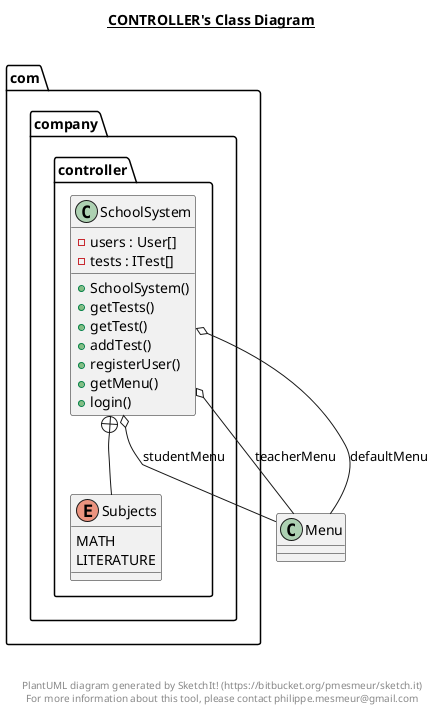 @startuml

title __CONTROLLER's Class Diagram__\n

  package com.company {
    package com.company.controller {
      class SchoolSystem {
          - users : User[]
          - tests : ITest[]
          + SchoolSystem()
          + getTests()
          + getTest()
          + addTest()
          + registerUser()
          + getMenu()
          + login()
      }
    }
  }
  

  package com.company {
    package com.company.controller {
      enum Subjects {
        MATH
        LITERATURE
      }
    }
  }
  

  SchoolSystem o-- Menu : studentMenu
  SchoolSystem o-- Menu : teacherMenu
  SchoolSystem o-- Menu : defaultMenu
  SchoolSystem +-down- Subjects


right footer


PlantUML diagram generated by SketchIt! (https://bitbucket.org/pmesmeur/sketch.it)
For more information about this tool, please contact philippe.mesmeur@gmail.com
endfooter

@enduml
